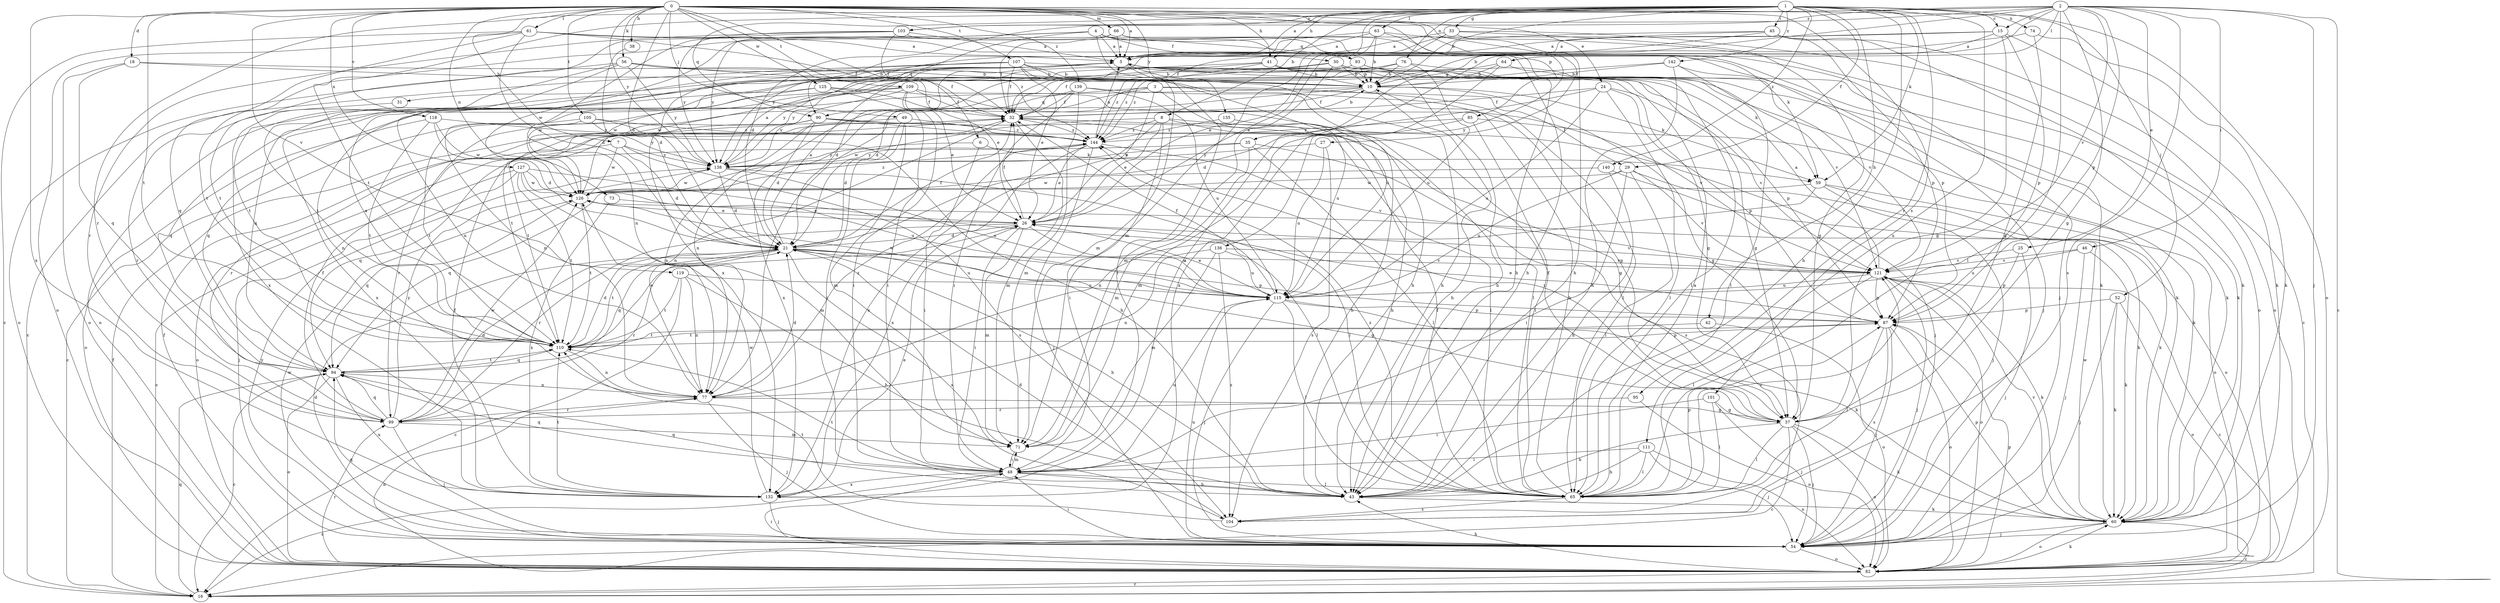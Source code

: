 strict digraph  {
0;
1;
2;
3;
4;
5;
6;
7;
8;
10;
15;
16;
18;
21;
24;
25;
26;
27;
29;
30;
31;
32;
33;
35;
37;
38;
41;
42;
43;
45;
46;
48;
49;
52;
54;
56;
59;
60;
61;
63;
64;
65;
66;
71;
73;
74;
76;
77;
82;
85;
87;
90;
93;
94;
95;
99;
101;
103;
104;
105;
107;
109;
110;
111;
115;
118;
119;
121;
125;
126;
127;
132;
135;
136;
138;
139;
140;
142;
144;
0 -> 5  [label=a];
0 -> 6  [label=b];
0 -> 7  [label=b];
0 -> 18  [label=d];
0 -> 21  [label=d];
0 -> 24  [label=e];
0 -> 27  [label=f];
0 -> 38  [label=h];
0 -> 41  [label=h];
0 -> 49  [label=j];
0 -> 56  [label=k];
0 -> 61  [label=l];
0 -> 66  [label=m];
0 -> 73  [label=n];
0 -> 82  [label=o];
0 -> 85  [label=p];
0 -> 101  [label=s];
0 -> 105  [label=t];
0 -> 107  [label=t];
0 -> 109  [label=t];
0 -> 110  [label=t];
0 -> 118  [label=v];
0 -> 119  [label=v];
0 -> 125  [label=w];
0 -> 127  [label=x];
0 -> 132  [label=x];
0 -> 135  [label=y];
0 -> 136  [label=y];
0 -> 138  [label=y];
0 -> 139  [label=z];
1 -> 5  [label=a];
1 -> 8  [label=b];
1 -> 10  [label=b];
1 -> 15  [label=c];
1 -> 29  [label=f];
1 -> 33  [label=g];
1 -> 41  [label=h];
1 -> 42  [label=h];
1 -> 43  [label=h];
1 -> 45  [label=i];
1 -> 52  [label=j];
1 -> 59  [label=k];
1 -> 63  [label=l];
1 -> 71  [label=m];
1 -> 74  [label=n];
1 -> 76  [label=n];
1 -> 90  [label=q];
1 -> 95  [label=r];
1 -> 103  [label=s];
1 -> 111  [label=u];
1 -> 140  [label=z];
1 -> 142  [label=z];
2 -> 15  [label=c];
2 -> 16  [label=c];
2 -> 21  [label=d];
2 -> 25  [label=e];
2 -> 35  [label=g];
2 -> 37  [label=g];
2 -> 46  [label=i];
2 -> 54  [label=j];
2 -> 64  [label=l];
2 -> 65  [label=l];
2 -> 87  [label=p];
2 -> 99  [label=r];
2 -> 103  [label=s];
2 -> 104  [label=s];
2 -> 110  [label=t];
2 -> 121  [label=v];
2 -> 132  [label=x];
3 -> 26  [label=e];
3 -> 29  [label=f];
3 -> 65  [label=l];
3 -> 77  [label=n];
3 -> 90  [label=q];
3 -> 115  [label=u];
3 -> 132  [label=x];
4 -> 5  [label=a];
4 -> 30  [label=f];
4 -> 59  [label=k];
4 -> 71  [label=m];
4 -> 90  [label=q];
4 -> 93  [label=q];
4 -> 110  [label=t];
4 -> 138  [label=y];
5 -> 10  [label=b];
5 -> 21  [label=d];
5 -> 31  [label=f];
5 -> 48  [label=i];
5 -> 59  [label=k];
5 -> 87  [label=p];
5 -> 126  [label=w];
6 -> 48  [label=i];
6 -> 59  [label=k];
6 -> 138  [label=y];
7 -> 21  [label=d];
7 -> 82  [label=o];
7 -> 104  [label=s];
7 -> 126  [label=w];
7 -> 138  [label=y];
8 -> 26  [label=e];
8 -> 43  [label=h];
8 -> 48  [label=i];
8 -> 54  [label=j];
8 -> 126  [label=w];
8 -> 132  [label=x];
8 -> 144  [label=z];
10 -> 32  [label=f];
10 -> 37  [label=g];
10 -> 43  [label=h];
10 -> 59  [label=k];
10 -> 77  [label=n];
10 -> 94  [label=q];
15 -> 5  [label=a];
15 -> 10  [label=b];
15 -> 37  [label=g];
15 -> 60  [label=k];
15 -> 87  [label=p];
15 -> 94  [label=q];
16 -> 32  [label=f];
16 -> 94  [label=q];
18 -> 10  [label=b];
18 -> 43  [label=h];
18 -> 82  [label=o];
18 -> 94  [label=q];
21 -> 5  [label=a];
21 -> 32  [label=f];
21 -> 37  [label=g];
21 -> 43  [label=h];
21 -> 87  [label=p];
21 -> 94  [label=q];
21 -> 99  [label=r];
21 -> 104  [label=s];
21 -> 110  [label=t];
21 -> 115  [label=u];
21 -> 121  [label=v];
24 -> 21  [label=d];
24 -> 32  [label=f];
24 -> 65  [label=l];
24 -> 87  [label=p];
24 -> 115  [label=u];
24 -> 121  [label=v];
25 -> 54  [label=j];
25 -> 87  [label=p];
25 -> 121  [label=v];
26 -> 21  [label=d];
26 -> 32  [label=f];
26 -> 48  [label=i];
26 -> 71  [label=m];
26 -> 99  [label=r];
26 -> 115  [label=u];
26 -> 121  [label=v];
27 -> 104  [label=s];
27 -> 115  [label=u];
27 -> 138  [label=y];
29 -> 48  [label=i];
29 -> 65  [label=l];
29 -> 82  [label=o];
29 -> 115  [label=u];
29 -> 121  [label=v];
29 -> 126  [label=w];
30 -> 10  [label=b];
30 -> 32  [label=f];
30 -> 43  [label=h];
30 -> 60  [label=k];
30 -> 71  [label=m];
30 -> 82  [label=o];
31 -> 99  [label=r];
32 -> 10  [label=b];
32 -> 71  [label=m];
32 -> 77  [label=n];
32 -> 144  [label=z];
33 -> 5  [label=a];
33 -> 16  [label=c];
33 -> 26  [label=e];
33 -> 32  [label=f];
33 -> 37  [label=g];
33 -> 43  [label=h];
35 -> 65  [label=l];
35 -> 71  [label=m];
35 -> 94  [label=q];
35 -> 104  [label=s];
35 -> 138  [label=y];
37 -> 16  [label=c];
37 -> 32  [label=f];
37 -> 43  [label=h];
37 -> 54  [label=j];
37 -> 60  [label=k];
37 -> 65  [label=l];
37 -> 82  [label=o];
37 -> 144  [label=z];
38 -> 21  [label=d];
41 -> 10  [label=b];
41 -> 21  [label=d];
41 -> 37  [label=g];
41 -> 60  [label=k];
41 -> 138  [label=y];
41 -> 144  [label=z];
42 -> 82  [label=o];
42 -> 110  [label=t];
43 -> 60  [label=k];
43 -> 94  [label=q];
43 -> 110  [label=t];
45 -> 5  [label=a];
45 -> 32  [label=f];
45 -> 60  [label=k];
45 -> 82  [label=o];
45 -> 87  [label=p];
45 -> 138  [label=y];
46 -> 54  [label=j];
46 -> 60  [label=k];
46 -> 115  [label=u];
46 -> 121  [label=v];
48 -> 16  [label=c];
48 -> 43  [label=h];
48 -> 65  [label=l];
48 -> 71  [label=m];
48 -> 94  [label=q];
48 -> 115  [label=u];
48 -> 132  [label=x];
49 -> 21  [label=d];
49 -> 48  [label=i];
49 -> 71  [label=m];
49 -> 99  [label=r];
49 -> 144  [label=z];
52 -> 54  [label=j];
52 -> 60  [label=k];
52 -> 82  [label=o];
52 -> 87  [label=p];
54 -> 21  [label=d];
54 -> 32  [label=f];
54 -> 48  [label=i];
54 -> 82  [label=o];
54 -> 94  [label=q];
54 -> 115  [label=u];
54 -> 126  [label=w];
54 -> 138  [label=y];
56 -> 10  [label=b];
56 -> 26  [label=e];
56 -> 32  [label=f];
56 -> 82  [label=o];
56 -> 110  [label=t];
56 -> 132  [label=x];
56 -> 138  [label=y];
59 -> 54  [label=j];
59 -> 60  [label=k];
59 -> 77  [label=n];
59 -> 82  [label=o];
59 -> 94  [label=q];
60 -> 16  [label=c];
60 -> 54  [label=j];
60 -> 82  [label=o];
60 -> 87  [label=p];
60 -> 121  [label=v];
60 -> 126  [label=w];
61 -> 5  [label=a];
61 -> 16  [label=c];
61 -> 21  [label=d];
61 -> 43  [label=h];
61 -> 82  [label=o];
61 -> 110  [label=t];
61 -> 144  [label=z];
63 -> 5  [label=a];
63 -> 10  [label=b];
63 -> 26  [label=e];
63 -> 54  [label=j];
63 -> 82  [label=o];
63 -> 132  [label=x];
64 -> 10  [label=b];
64 -> 94  [label=q];
64 -> 121  [label=v];
64 -> 132  [label=x];
65 -> 5  [label=a];
65 -> 10  [label=b];
65 -> 32  [label=f];
65 -> 87  [label=p];
65 -> 104  [label=s];
65 -> 121  [label=v];
65 -> 144  [label=z];
66 -> 5  [label=a];
66 -> 32  [label=f];
66 -> 43  [label=h];
66 -> 60  [label=k];
66 -> 126  [label=w];
71 -> 48  [label=i];
73 -> 26  [label=e];
73 -> 132  [label=x];
74 -> 5  [label=a];
74 -> 37  [label=g];
74 -> 60  [label=k];
76 -> 10  [label=b];
76 -> 60  [label=k];
76 -> 115  [label=u];
76 -> 126  [label=w];
76 -> 144  [label=z];
77 -> 21  [label=d];
77 -> 37  [label=g];
77 -> 54  [label=j];
77 -> 99  [label=r];
77 -> 144  [label=z];
82 -> 16  [label=c];
82 -> 43  [label=h];
82 -> 48  [label=i];
82 -> 60  [label=k];
82 -> 77  [label=n];
82 -> 87  [label=p];
82 -> 99  [label=r];
85 -> 60  [label=k];
85 -> 65  [label=l];
85 -> 71  [label=m];
85 -> 144  [label=z];
87 -> 26  [label=e];
87 -> 54  [label=j];
87 -> 65  [label=l];
87 -> 82  [label=o];
87 -> 104  [label=s];
87 -> 110  [label=t];
90 -> 21  [label=d];
90 -> 37  [label=g];
90 -> 65  [label=l];
90 -> 77  [label=n];
90 -> 99  [label=r];
90 -> 110  [label=t];
90 -> 144  [label=z];
93 -> 10  [label=b];
93 -> 65  [label=l];
93 -> 121  [label=v];
93 -> 126  [label=w];
93 -> 138  [label=y];
94 -> 16  [label=c];
94 -> 77  [label=n];
94 -> 82  [label=o];
94 -> 110  [label=t];
94 -> 132  [label=x];
95 -> 82  [label=o];
95 -> 99  [label=r];
99 -> 21  [label=d];
99 -> 32  [label=f];
99 -> 54  [label=j];
99 -> 71  [label=m];
99 -> 94  [label=q];
99 -> 126  [label=w];
99 -> 138  [label=y];
101 -> 37  [label=g];
101 -> 48  [label=i];
101 -> 54  [label=j];
101 -> 65  [label=l];
103 -> 5  [label=a];
103 -> 32  [label=f];
103 -> 77  [label=n];
103 -> 87  [label=p];
103 -> 99  [label=r];
103 -> 138  [label=y];
104 -> 21  [label=d];
104 -> 110  [label=t];
105 -> 16  [label=c];
105 -> 43  [label=h];
105 -> 110  [label=t];
105 -> 138  [label=y];
105 -> 144  [label=z];
107 -> 10  [label=b];
107 -> 16  [label=c];
107 -> 26  [label=e];
107 -> 32  [label=f];
107 -> 37  [label=g];
107 -> 43  [label=h];
107 -> 77  [label=n];
107 -> 110  [label=t];
107 -> 115  [label=u];
109 -> 26  [label=e];
109 -> 32  [label=f];
109 -> 48  [label=i];
109 -> 77  [label=n];
109 -> 121  [label=v];
109 -> 132  [label=x];
109 -> 138  [label=y];
110 -> 5  [label=a];
110 -> 21  [label=d];
110 -> 26  [label=e];
110 -> 77  [label=n];
110 -> 87  [label=p];
110 -> 94  [label=q];
111 -> 43  [label=h];
111 -> 48  [label=i];
111 -> 54  [label=j];
111 -> 65  [label=l];
111 -> 82  [label=o];
115 -> 26  [label=e];
115 -> 32  [label=f];
115 -> 54  [label=j];
115 -> 60  [label=k];
115 -> 65  [label=l];
115 -> 87  [label=p];
115 -> 126  [label=w];
118 -> 21  [label=d];
118 -> 82  [label=o];
118 -> 110  [label=t];
118 -> 126  [label=w];
118 -> 144  [label=z];
119 -> 16  [label=c];
119 -> 43  [label=h];
119 -> 77  [label=n];
119 -> 110  [label=t];
119 -> 115  [label=u];
121 -> 5  [label=a];
121 -> 16  [label=c];
121 -> 54  [label=j];
121 -> 60  [label=k];
121 -> 65  [label=l];
121 -> 82  [label=o];
121 -> 87  [label=p];
121 -> 115  [label=u];
125 -> 32  [label=f];
125 -> 48  [label=i];
125 -> 65  [label=l];
125 -> 77  [label=n];
125 -> 94  [label=q];
126 -> 26  [label=e];
126 -> 94  [label=q];
126 -> 110  [label=t];
126 -> 144  [label=z];
127 -> 16  [label=c];
127 -> 54  [label=j];
127 -> 65  [label=l];
127 -> 71  [label=m];
127 -> 110  [label=t];
127 -> 115  [label=u];
127 -> 126  [label=w];
132 -> 26  [label=e];
132 -> 32  [label=f];
132 -> 54  [label=j];
132 -> 110  [label=t];
132 -> 126  [label=w];
135 -> 43  [label=h];
135 -> 144  [label=z];
136 -> 71  [label=m];
136 -> 77  [label=n];
136 -> 104  [label=s];
136 -> 115  [label=u];
136 -> 121  [label=v];
138 -> 5  [label=a];
138 -> 21  [label=d];
138 -> 65  [label=l];
138 -> 115  [label=u];
138 -> 126  [label=w];
139 -> 32  [label=f];
139 -> 37  [label=g];
139 -> 48  [label=i];
139 -> 71  [label=m];
139 -> 110  [label=t];
139 -> 115  [label=u];
140 -> 43  [label=h];
140 -> 60  [label=k];
140 -> 126  [label=w];
142 -> 10  [label=b];
142 -> 43  [label=h];
142 -> 54  [label=j];
142 -> 65  [label=l];
142 -> 144  [label=z];
144 -> 5  [label=a];
144 -> 26  [label=e];
144 -> 54  [label=j];
144 -> 121  [label=v];
144 -> 132  [label=x];
144 -> 138  [label=y];
}
